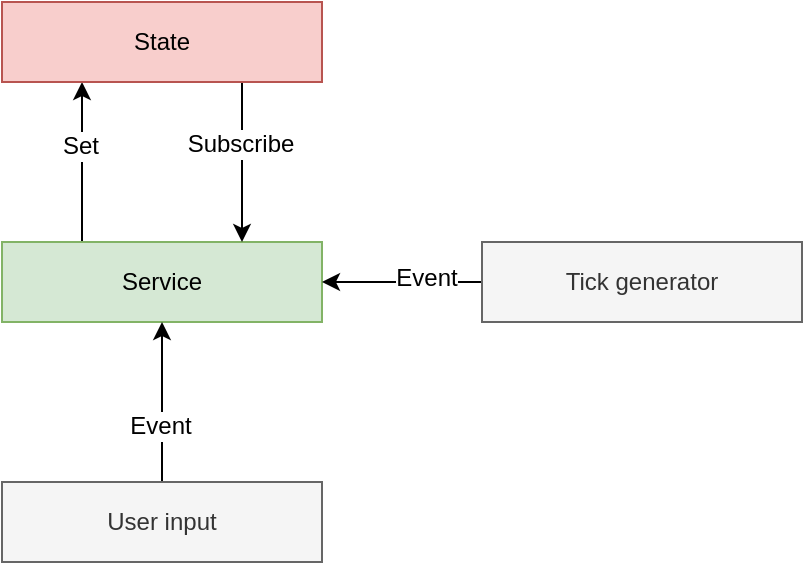 <mxfile version="10.9.4" type="device"><diagram id="UAY_v7Yve9ZSNh4g3lhe" name="Page-1"><mxGraphModel dx="1422" dy="774" grid="1" gridSize="10" guides="1" tooltips="1" connect="1" arrows="1" fold="1" page="0" pageScale="1" pageWidth="850" pageHeight="1100" math="0" shadow="0"><root><mxCell id="0"/><mxCell id="1" parent="0"/><mxCell id="G2o3aisxlZ19YF5a0am1-3" value="" style="edgeStyle=orthogonalEdgeStyle;rounded=0;orthogonalLoop=1;jettySize=auto;html=1;" edge="1" parent="1" source="G2o3aisxlZ19YF5a0am1-1" target="G2o3aisxlZ19YF5a0am1-2"><mxGeometry relative="1" as="geometry"><Array as="points"><mxPoint x="320" y="360"/><mxPoint x="320" y="360"/></Array></mxGeometry></mxCell><mxCell id="G2o3aisxlZ19YF5a0am1-11" value="Set" style="text;html=1;resizable=0;points=[];align=center;verticalAlign=middle;labelBackgroundColor=#ffffff;" vertex="1" connectable="0" parent="G2o3aisxlZ19YF5a0am1-3"><mxGeometry x="0.212" y="1" relative="1" as="geometry"><mxPoint as="offset"/></mxGeometry></mxCell><mxCell id="G2o3aisxlZ19YF5a0am1-1" value="Service" style="rounded=0;whiteSpace=wrap;html=1;fillColor=#d5e8d4;strokeColor=#82b366;" vertex="1" parent="1"><mxGeometry x="280" y="400" width="160" height="40" as="geometry"/></mxCell><mxCell id="G2o3aisxlZ19YF5a0am1-4" value="" style="edgeStyle=orthogonalEdgeStyle;rounded=0;orthogonalLoop=1;jettySize=auto;html=1;" edge="1" parent="1" source="G2o3aisxlZ19YF5a0am1-2" target="G2o3aisxlZ19YF5a0am1-1"><mxGeometry relative="1" as="geometry"><Array as="points"><mxPoint x="400" y="350"/><mxPoint x="400" y="350"/></Array></mxGeometry></mxCell><mxCell id="G2o3aisxlZ19YF5a0am1-12" value="Subscribe" style="text;html=1;resizable=0;points=[];align=center;verticalAlign=middle;labelBackgroundColor=#ffffff;" vertex="1" connectable="0" parent="G2o3aisxlZ19YF5a0am1-4"><mxGeometry x="-0.229" y="-1" relative="1" as="geometry"><mxPoint as="offset"/></mxGeometry></mxCell><mxCell id="G2o3aisxlZ19YF5a0am1-2" value="State" style="rounded=0;whiteSpace=wrap;html=1;fillColor=#f8cecc;strokeColor=#b85450;" vertex="1" parent="1"><mxGeometry x="280" y="280" width="160" height="40" as="geometry"/></mxCell><mxCell id="G2o3aisxlZ19YF5a0am1-8" value="" style="edgeStyle=orthogonalEdgeStyle;rounded=0;orthogonalLoop=1;jettySize=auto;html=1;" edge="1" parent="1" source="G2o3aisxlZ19YF5a0am1-5" target="G2o3aisxlZ19YF5a0am1-1"><mxGeometry relative="1" as="geometry"/></mxCell><mxCell id="G2o3aisxlZ19YF5a0am1-10" value="Event" style="text;html=1;resizable=0;points=[];align=center;verticalAlign=middle;labelBackgroundColor=#ffffff;" vertex="1" connectable="0" parent="G2o3aisxlZ19YF5a0am1-8"><mxGeometry x="-0.288" y="1" relative="1" as="geometry"><mxPoint as="offset"/></mxGeometry></mxCell><mxCell id="G2o3aisxlZ19YF5a0am1-5" value="User input" style="rounded=0;whiteSpace=wrap;html=1;fillColor=#f5f5f5;strokeColor=#666666;fontColor=#333333;" vertex="1" parent="1"><mxGeometry x="280" y="520" width="160" height="40" as="geometry"/></mxCell><mxCell id="G2o3aisxlZ19YF5a0am1-7" value="" style="edgeStyle=orthogonalEdgeStyle;rounded=0;orthogonalLoop=1;jettySize=auto;html=1;" edge="1" parent="1" source="G2o3aisxlZ19YF5a0am1-6" target="G2o3aisxlZ19YF5a0am1-1"><mxGeometry relative="1" as="geometry"/></mxCell><mxCell id="G2o3aisxlZ19YF5a0am1-9" value="Event" style="text;html=1;resizable=0;points=[];align=center;verticalAlign=middle;labelBackgroundColor=#ffffff;" vertex="1" connectable="0" parent="G2o3aisxlZ19YF5a0am1-7"><mxGeometry x="-0.295" y="-2" relative="1" as="geometry"><mxPoint as="offset"/></mxGeometry></mxCell><mxCell id="G2o3aisxlZ19YF5a0am1-6" value="Tick generator" style="rounded=0;whiteSpace=wrap;html=1;fillColor=#f5f5f5;strokeColor=#666666;fontColor=#333333;" vertex="1" parent="1"><mxGeometry x="520" y="400" width="160" height="40" as="geometry"/></mxCell></root></mxGraphModel></diagram></mxfile>